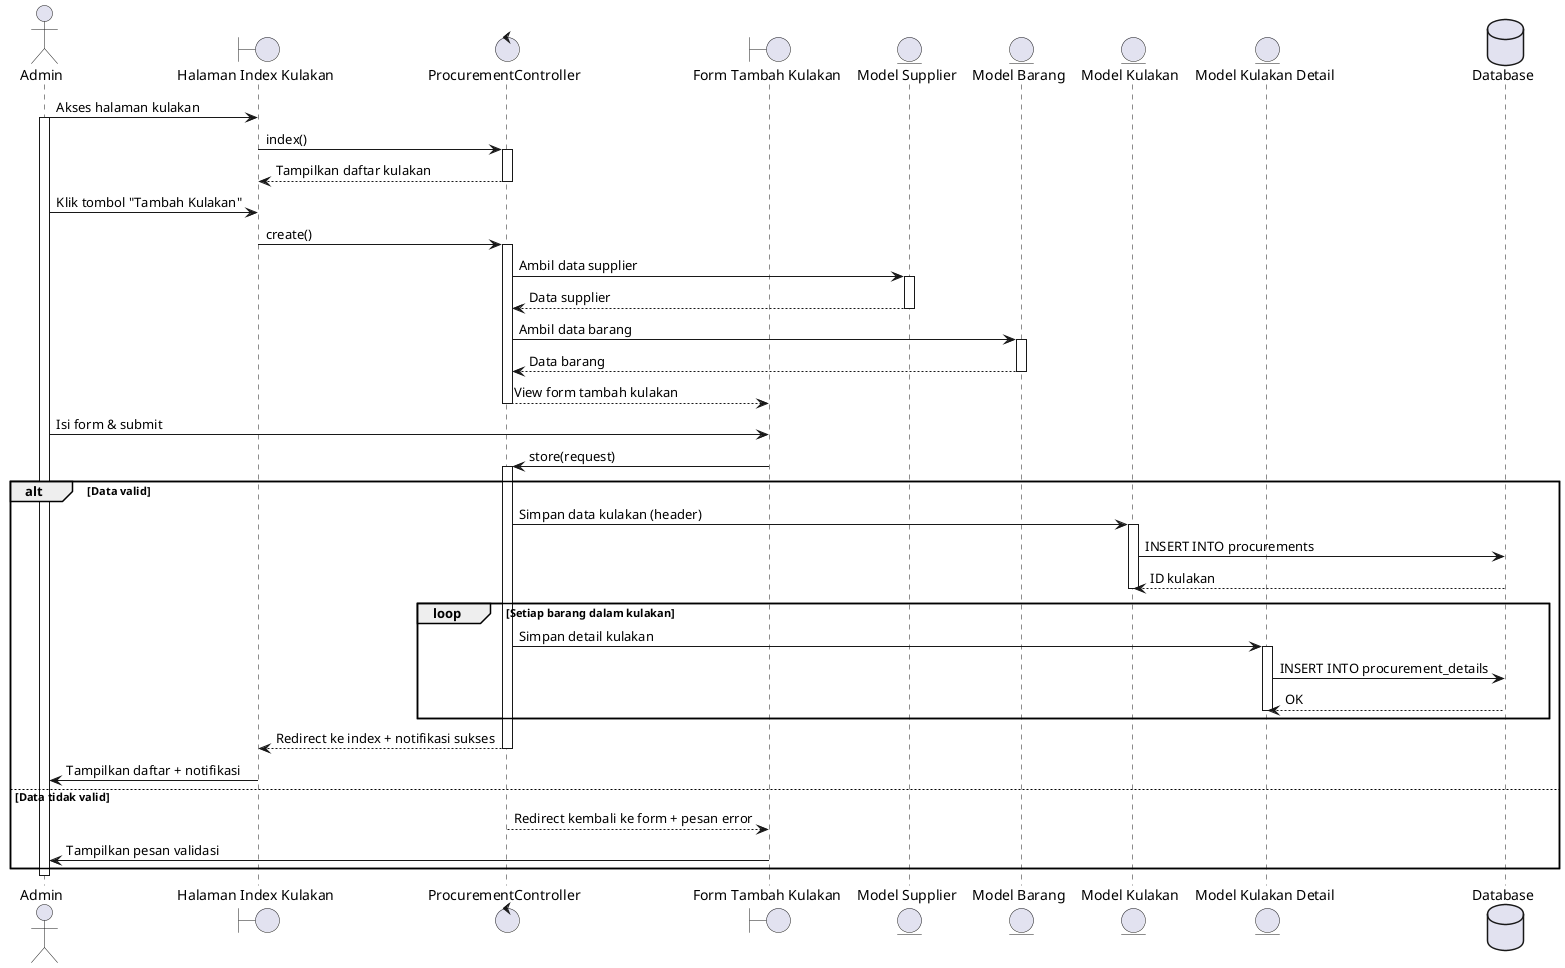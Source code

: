 @startuml
actor Admin

boundary "Halaman Index Kulakan" as KulakanIndex
control "ProcurementController" as Controller
boundary "Form Tambah Kulakan" as CreateForm
entity "Model Supplier" as SupplierModel
entity "Model Barang" as ProductModel
entity "Model Kulakan" as ProcurementModel
entity "Model Kulakan Detail" as ProcurementDetailsModel
database "Database" as DB

' Admin buka halaman index
Admin -> KulakanIndex: Akses halaman kulakan
activate Admin
KulakanIndex -> Controller: index()
activate Controller
Controller --> KulakanIndex: Tampilkan daftar kulakan
deactivate Controller

' Admin klik tombol tambah kulakan
Admin -> KulakanIndex: Klik tombol "Tambah Kulakan"
KulakanIndex -> Controller: create()
activate Controller

' Controller ambil data supplier dan barang
Controller -> SupplierModel: Ambil data supplier
activate SupplierModel
SupplierModel --> Controller: Data supplier
deactivate SupplierModel

Controller -> ProductModel: Ambil data barang
activate ProductModel
ProductModel --> Controller: Data barang
deactivate ProductModel

' Tampilkan form dengan data supplier & barang
Controller --> CreateForm: View form tambah kulakan
deactivate Controller

' Admin isi form dan submit
Admin -> CreateForm: Isi form & submit
CreateForm -> Controller: store(request)
activate Controller

alt Data valid
    Controller -> ProcurementModel: Simpan data kulakan (header)
    activate ProcurementModel
    ProcurementModel -> DB: INSERT INTO procurements
    DB --> ProcurementModel: ID kulakan
    deactivate ProcurementModel

    loop Setiap barang dalam kulakan
        Controller -> ProcurementDetailsModel: Simpan detail kulakan
        activate ProcurementDetailsModel
        ProcurementDetailsModel -> DB: INSERT INTO procurement_details
        DB --> ProcurementDetailsModel: OK
        deactivate ProcurementDetailsModel
    end

    Controller --> KulakanIndex: Redirect ke index + notifikasi sukses
    deactivate Controller
    KulakanIndex -> Admin: Tampilkan daftar + notifikasi
else Data tidak valid
    Controller --> CreateForm: Redirect kembali ke form + pesan error
    deactivate Controller
    CreateForm -> Admin: Tampilkan pesan validasi
end

deactivate Admin
@enduml
